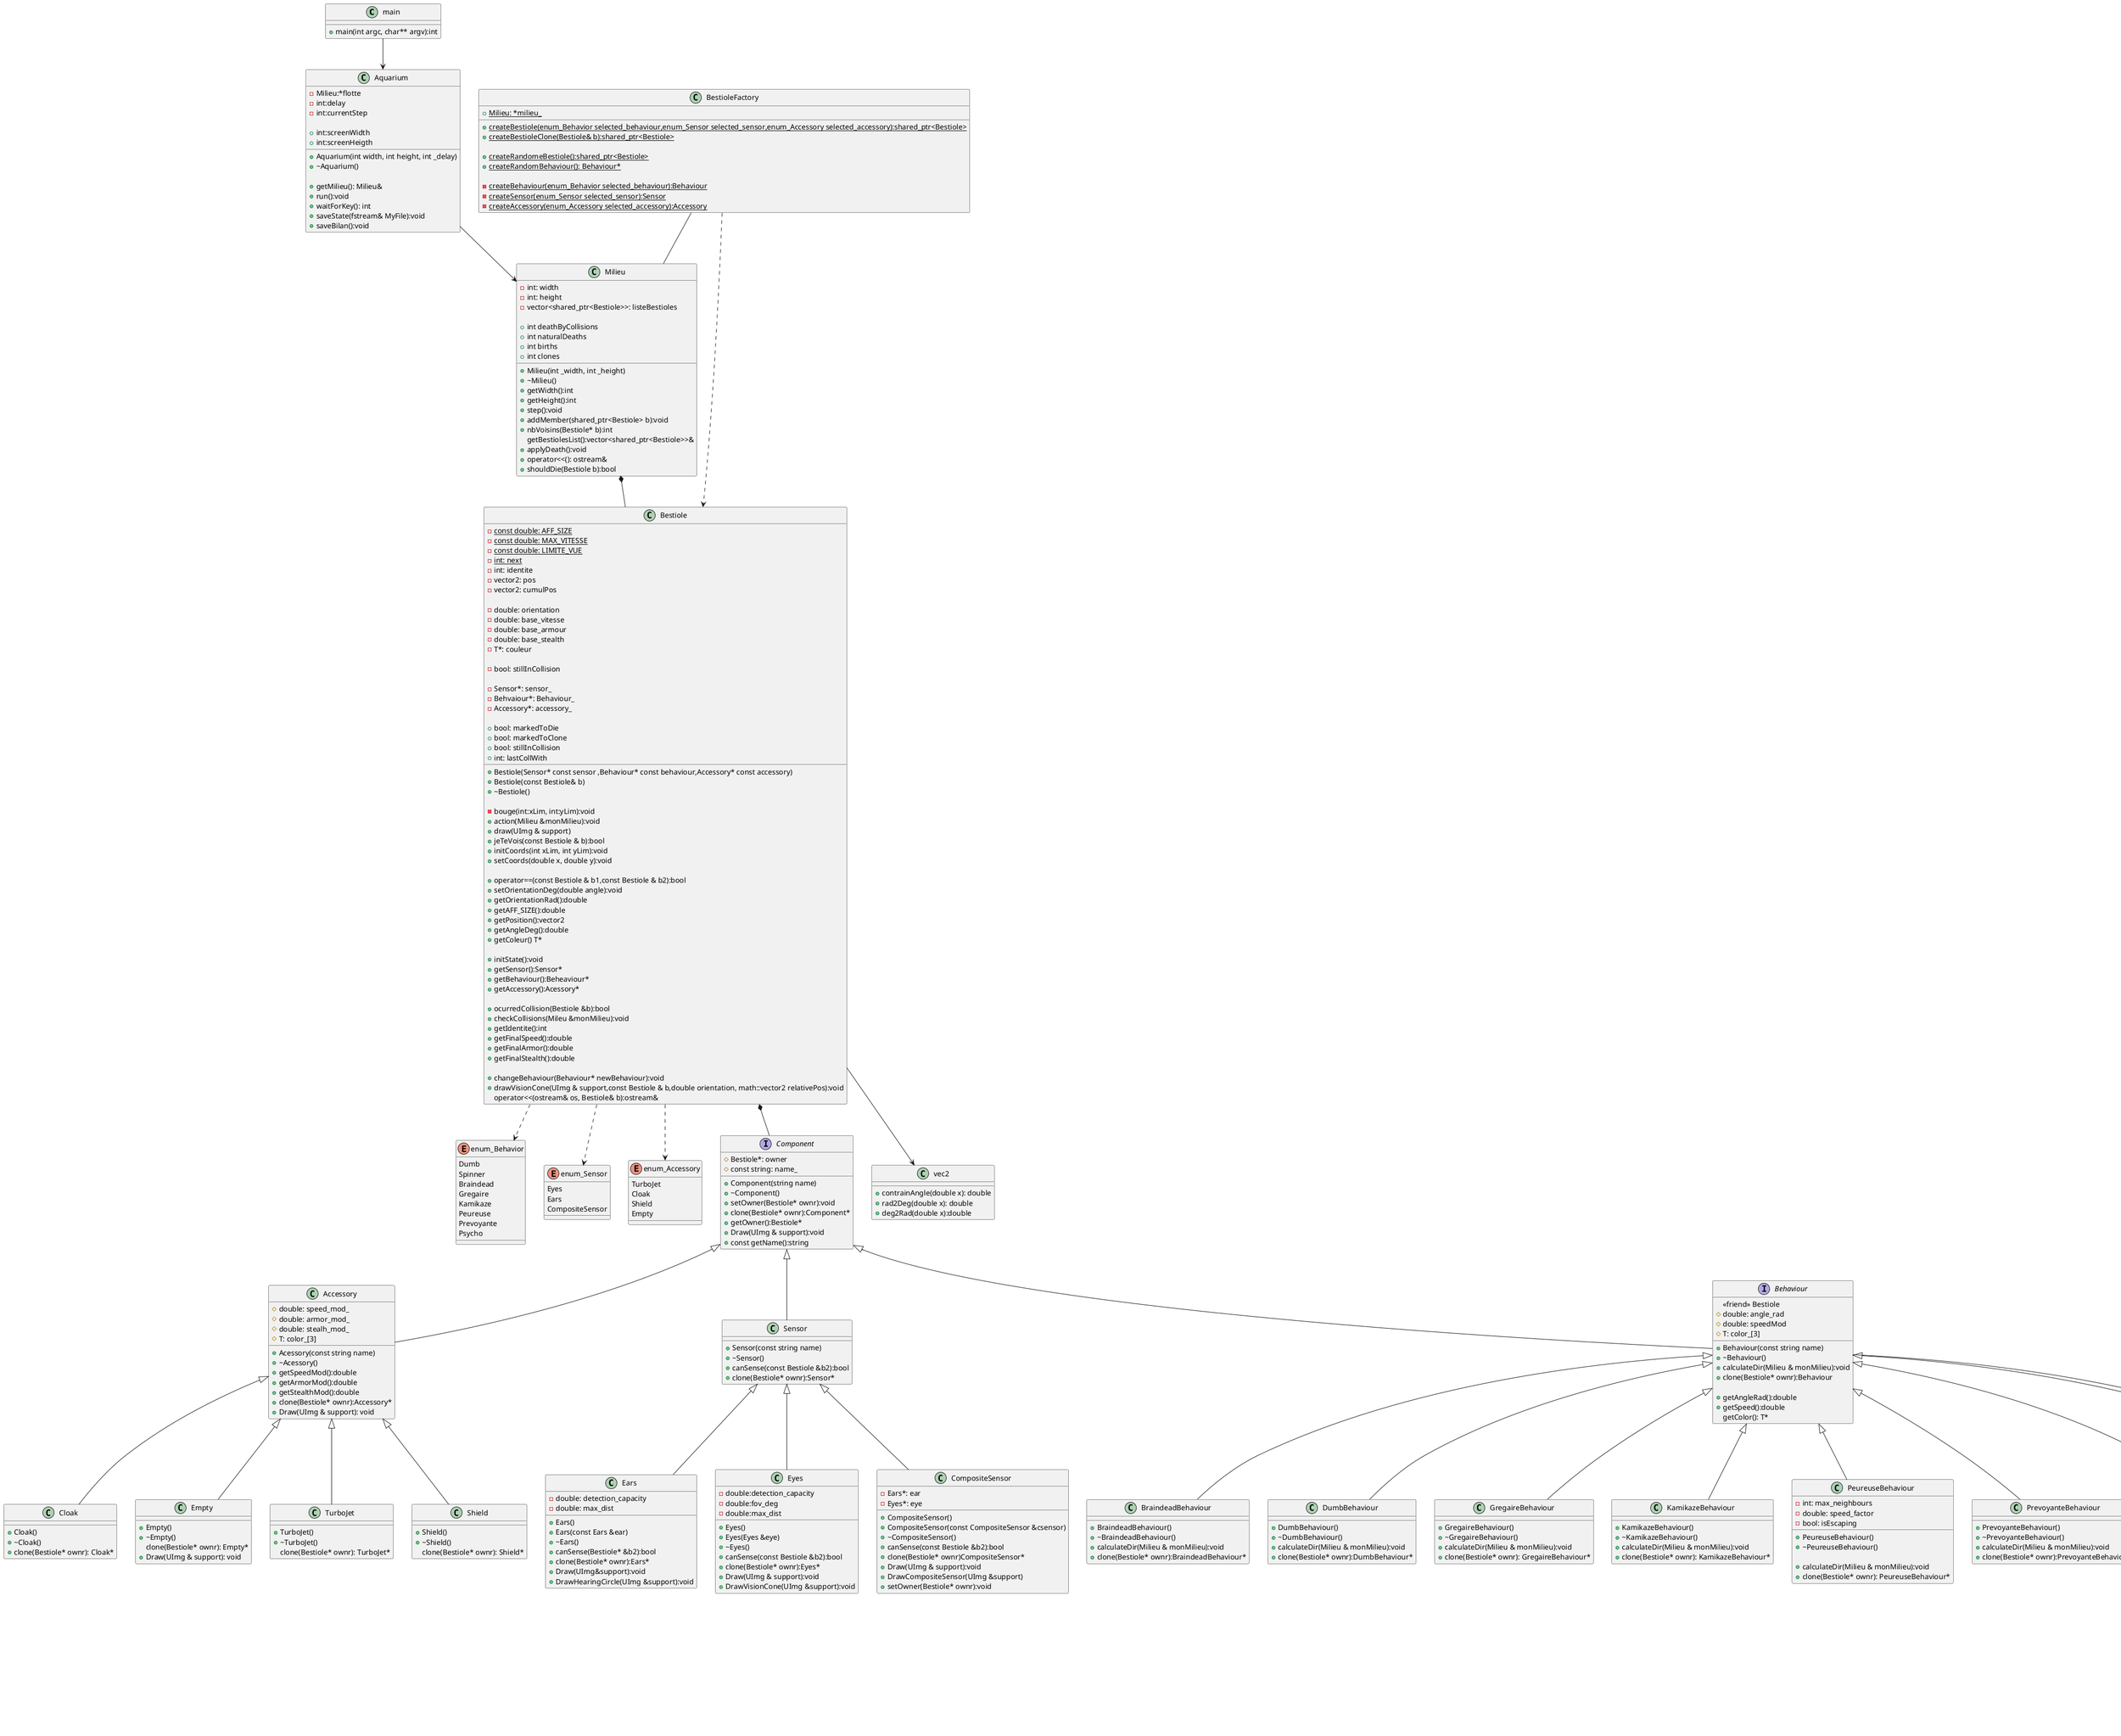 @startuml classDiagram

class main
{
+main(int argc, char** argv):int
}

class BestioleFactory
{
  +{static}Milieu: *milieu_

  +{static}createBestiole(enum_Behavior selected_behaviour,enum_Sensor selected_sensor,enum_Accessory selected_accessory):shared_ptr<Bestiole>
  +{static}createBestioleClone(Bestiole& b):shared_ptr<Bestiole>

  +{static}createRandomeBestiole():shared_ptr<Bestiole>
  +{static}createRandomBehaviour(): Behaviour*

  -{static}createBehaviour(enum_Behavior selected_behaviour):Behaviour
  -{static}createSensor(enum_Sensor selected_sensor):Sensor
  -{static}createAccessory(enum_Accessory selected_accessory):Accessory
}

class Milieu {
  -int: width
  -int: height
  -vector<shared_ptr<Bestiole>>: listeBestioles
  
  +int deathByCollisions
  +int naturalDeaths
  +int births
  +int clones

  +Milieu(int _width, int _height)
  +~Milieu()
  +getWidth():int
  +getHeight():int
  +step():void
  +addMember(shared_ptr<Bestiole> b):void
  +nbVoisins(Bestiole* b):int
  getBestiolesList():vector<shared_ptr<Bestiole>>&
  +applyDeath():void
  +operator<<(): ostream&
  +shouldDie(Bestiole b):bool
}


class Aquarium{
  -Milieu:*flotte
  -int:delay
  -int:currentStep

  +int:screenWidth
  +int:screenHeigth
  
  +Aquarium(int width, int height, int _delay)
  +~Aquarium()

  +getMilieu(): Milieu&
  +run():void
  +waitForKey(): int
  +saveState(fstream& MyFile):void
  +saveBilan():void
}

enum enum_Behavior{
Dumb
Spinner
Braindead 
Gregaire 
Kamikaze
Peureuse
Prevoyante
Psycho
}

enum enum_Sensor{
  Eyes
  Ears
  CompositeSensor
}

enum enum_Accessory{
  TurboJet
  Cloak
  Shield
  Empty
}

class Accessory{
  #double: speed_mod_
  #double: armor_mod_
  #double: stealh_mod_
  #T: color_[3]

  +Acessory(const string name)
  +~Acessory()
  +getSpeedMod():double
  +getArmorMod():double
  +getStealthMod():double
  +clone(Bestiole* ownr):Accessory*
  +Draw(UImg & support): void
}


class Cloak{
  +Cloak()
  +~Cloak()
  +clone(Bestiole* ownr): Cloak*
}

class Empty{
  +Empty()
  +~Empty()
  clone(Bestiole* ownr): Empty*
  +Draw(UImg & support): void
}

class TurboJet{
  +TurboJet()
  +~TurboJet()
  clone(Bestiole* ownr): TurboJet* 
}

class Shield{
  +Shield()
  +~Shield()
  clone(Bestiole* ownr): Shield* 
}

interface Component{
  # Bestiole*: owner
  # const string: name_
  +Component(string name)
  +~Component()
  +setOwner(Bestiole* ownr):void
  +clone(Bestiole* ownr):Component*
  +getOwner():Bestiole*
  +Draw(UImg & support):void
  +const getName():string
}

class Sensor{
  +Sensor(const string name)
  +~Sensor()
  +canSense(const Bestiole &b2):bool
  +clone(Bestiole* ownr):Sensor*
}

class Ears {
  -double: detection_capacity
  -double: max_dist

  +Ears()
  +Ears(const Ears &ear)
  +~Ears()
  +canSense(Bestiole* &b2):bool
  +clone(Bestiole* ownr):Ears*
  +Draw(UImg&support):void
  +DrawHearingCircle(UImg &support):void
}
class Eyes{
  -double:detection_capacity
  -double:fov_deg
  -double:max_dist

  +Eyes()
  +Eyes(Eyes &eye)
  +~Eyes()
  +canSense(const Bestiole &b2):bool
  +clone(Bestiole* ownr):Eyes*
  +Draw(UImg & support):void
  +DrawVisionCone(UImg &support):void
}

class CompositeSensor {
  -Ears*: ear
  -Eyes*: eye

  +CompositeSensor()
  +CompositeSensor(const CompositeSensor &csensor)
  +~CompositeSensor()
  +canSense(const Bestiole &b2):bool
  +clone(Bestiole* ownr)CompositeSensor*
  +Draw(UImg & support):void
  +DrawCompositeSensor(UImg &support)
  +setOwner(Bestiole* ownr):void
}

interface Behaviour {
  <<friend>> Bestiole
  # double: angle_rad
  # double: speedMod
  # T: color_[3]

  +Behaviour(const string name)
  +~Behaviour()
  +calculateDir(Milieu & monMilieu):void
  +clone(Bestiole* ownr):Behaviour

  +getAngleRad():double
  +getSpeed():double
  getColor(): T*
}

class BraindeadBehaviour {
  +BraindeadBehaviour()
  +~BraindeadBehaviour()
  +calculateDir(Milieu & monMilieu):void
  +clone(Bestiole* ownr):BraindeadBehaviour*
}

class DumbBehaviour {
  +DumbBehaviour()
  +~DumbBehaviour()
  +calculateDir(Milieu & monMilieu):void
  +clone(Bestiole* ownr):DumbBehaviour*
}

class GregaireBehaviour{
  +GregaireBehaviour()
  +~GregaireBehaviour()
  +calculateDir(Milieu & monMilieu):void
  +clone(Bestiole* ownr): GregaireBehaviour*
}

class KamikazeBehaviour{
  +KamikazeBehaviour()
  +~KamikazeBehaviour()
  +calculateDir(Milieu & monMilieu):void
  +clone(Bestiole* ownr): KamikazeBehaviour*
}

class PeureuseBehaviour{
  -int: max_neighbours
  -double: speed_factor
  -bool: isEscaping

  +PeureuseBehaviour()
  +~PeureuseBehaviour()

  +calculateDir(Milieu & monMilieu):void
  +clone(Bestiole* ownr): PeureuseBehaviour*
}

class PrevoyanteBehaviour{
  +PrevoyanteBehaviour()
  +~PrevoyanteBehaviour()
  +calculateDir(Milieu & monMilieu):void
  +clone(Bestiole* ownr):PrevoyanteBehaviour()
}



class SpinnerBehaviour {
  +SpinnerBehaviour()
  +~SpinnerBehaviour()
  +calculateDir(Milieu & monMilieu):void
  +clone(Bestiole* ownr):SpinnerBehaviour*
}

class PsychoBehaviour {
  - DumbBehaviour: dumbBehaviour
  - SpinnerBehaviour: spinnerBehaviour
  - KamikazeBehaviour: kamikazeBehaviour
  - PrevoyanteBehaviour: prevoyanteBehaviour
  - PeureuseBehaviour: peureuseBehaviour
  - GregaireBehaviour: gregaireBehaviour
  - BraindeadBehaviour: braindeadBehaviour
  - Behaviour*: currentBehaviour_

  +PsychoBehaviour()
  +~PsychoBehaviour()
  +calculateDir(Milieu & monMilieu):void
  +setOwner(Bestiole ownr):void
  +clone(Bestiole* ownr):PsachoBehaviour*
}

enum PsycBehvrs{
  psychDumb
  psychSpinner 
  psychBraindead
  psychKamikaze
  psychGregaire
  psychPeureuse
  psychPrevoyante
}


class Bestiole{
  -{static} const double: AFF_SIZE
  -{static} const double: MAX_VITESSE
  -{static} const double: LIMITE_VUE
  -{static} int: next
  -int: identite
  -vector2: pos
  -vector2: cumulPos

  -double: orientation
  -double: base_vitesse
  -double: base_armour
  -double: base_stealth
  -T*: couleur

  -bool: stillInCollision

  -Sensor*: sensor_
  -Behvaiour*: Behaviour_
  -Accessory*: accessory_

  +bool: markedToDie
  +bool: markedToClone
  +bool: stillInCollision
  +int: lastCollWith

  +Bestiole(Sensor* const sensor ,Behaviour* const behaviour,Accessory* const accessory)
  +Bestiole(const Bestiole& b)
  +~Bestiole()

  -bouge(int:xLim, int:yLim):void
  +action(Milieu &monMilieu):void
  +draw(UImg & support)
  +jeTeVois(const Bestiole & b):bool
  +initCoords(int xLim, int yLim):void
  +setCoords(double x, double y):void

  +operator==(const Bestiole & b1,const Bestiole & b2):bool
  +setOrientationDeg(double angle):void
  +getOrientationRad():double
  +getAFF_SIZE():double
  +getPosition():vector2
  +getAngleDeg():double
  +getColeur() T*

  +initState():void
  +getSensor():Sensor*
  +getBehaviour():Beheaviour*
  +getAccessory():Acessory*

  +ocurredCollision(Bestiole &b):bool
  +checkCollisions(Mileu &monMilieu):void
  +getIdentite():int
  +getFinalSpeed():double
  +getFinalArmor():double
  +getFinalStealth():double

  +changeBehaviour(Behaviour* newBehaviour):void
  +drawVisionCone(UImg & support,const Bestiole & b,double orientation, math::vector2 relativePos):void
  operator<<(ostream& os, Bestiole& b):ostream&
}

class vec2{
  +contrainAngle(double x): double
  +rad2Deg(double x): double
  +deg2Rad(double x):double
}


main-->Aquarium

Aquarium-->Milieu
Milieu *-- Bestiole
BestioleFactory ..> Bestiole 
BestioleFactory -- Milieu

Bestiole *-- Component
Bestiole ..> enum_Behavior
Bestiole ..> enum_Accessory
Bestiole ..> enum_Sensor
Bestiole --> vec2

Component <|-- Sensor
Sensor <|-- CompositeSensor
Sensor <|-- Ears
Sensor <|-- Eyes

Component<|-- Behaviour
Behaviour<|-- DumbBehaviour
Behaviour<|-- BraindeadBehaviour
Behaviour<|-- PsychoBehaviour
Behaviour<|-- SpinnerBehaviour
Behaviour<|-- GregaireBehaviour
Behaviour<|-- KamikazeBehaviour
Behaviour<|-- PeureuseBehaviour
Behaviour<|-- PrevoyanteBehaviour
PsychoBehaviour..>PsycBehvrs

PsychoBehaviour *-- Behaviour


Component<|--Accessory
Accessory<|--TurboJet
Accessory<|--Cloak
Accessory<|--Shield
Accessory<|--Empty



@enduml